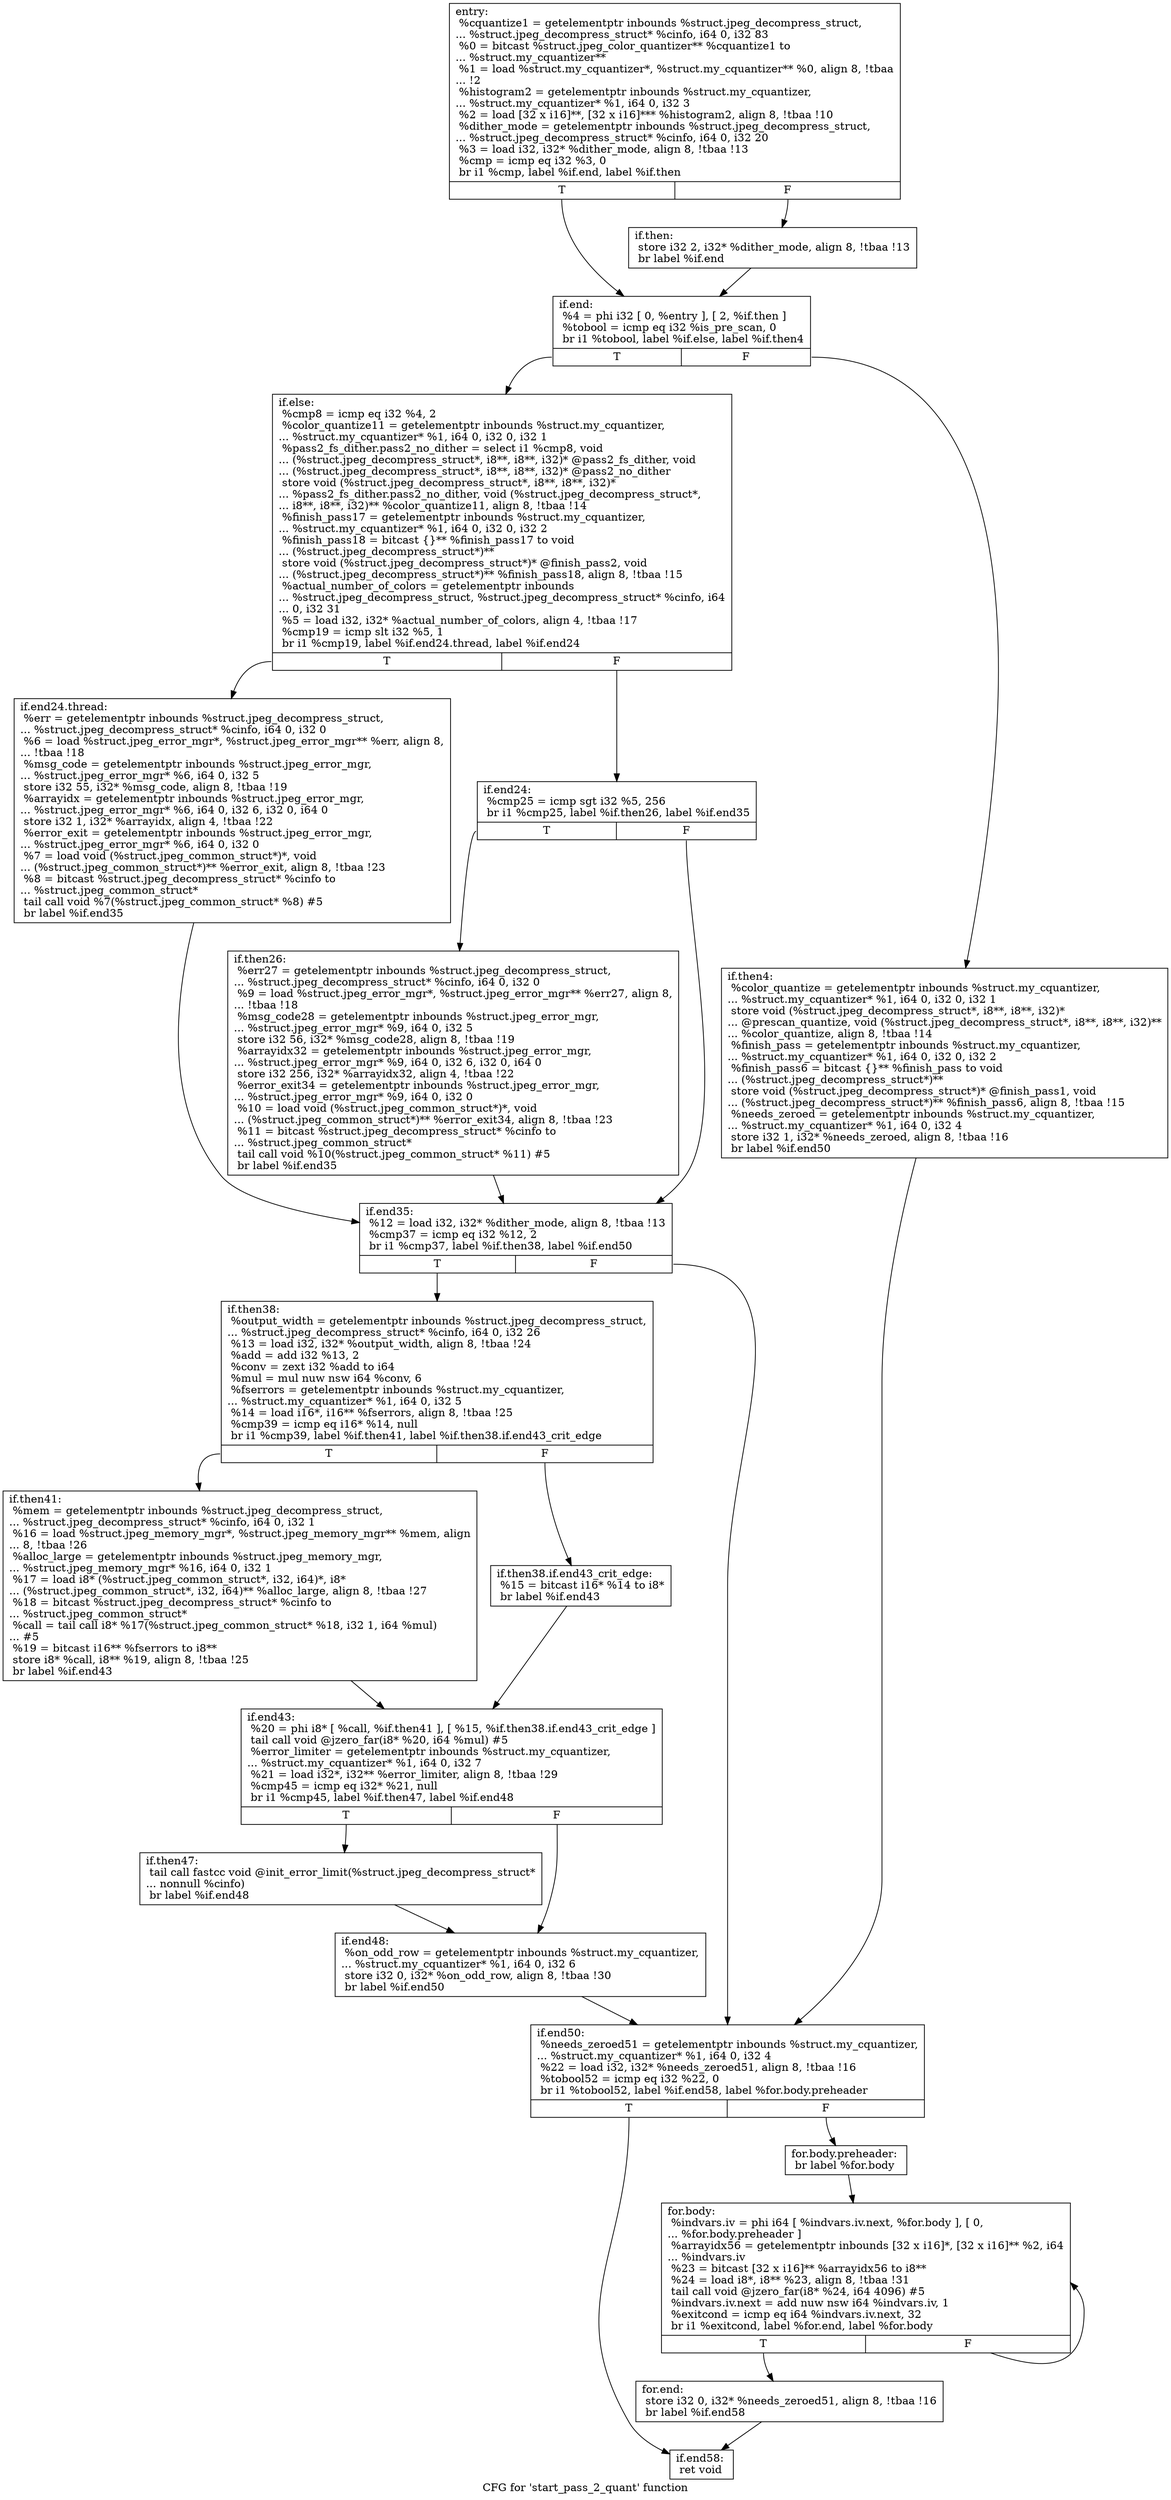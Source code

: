 digraph "CFG for 'start_pass_2_quant' function" {
	label="CFG for 'start_pass_2_quant' function";

	Node0x6267c80 [shape=record,label="{entry:\l  %cquantize1 = getelementptr inbounds %struct.jpeg_decompress_struct,\l... %struct.jpeg_decompress_struct* %cinfo, i64 0, i32 83\l  %0 = bitcast %struct.jpeg_color_quantizer** %cquantize1 to\l... %struct.my_cquantizer**\l  %1 = load %struct.my_cquantizer*, %struct.my_cquantizer** %0, align 8, !tbaa\l... !2\l  %histogram2 = getelementptr inbounds %struct.my_cquantizer,\l... %struct.my_cquantizer* %1, i64 0, i32 3\l  %2 = load [32 x i16]**, [32 x i16]*** %histogram2, align 8, !tbaa !10\l  %dither_mode = getelementptr inbounds %struct.jpeg_decompress_struct,\l... %struct.jpeg_decompress_struct* %cinfo, i64 0, i32 20\l  %3 = load i32, i32* %dither_mode, align 8, !tbaa !13\l  %cmp = icmp eq i32 %3, 0\l  br i1 %cmp, label %if.end, label %if.then\l|{<s0>T|<s1>F}}"];
	Node0x6267c80:s0 -> Node0x62686b0;
	Node0x6267c80:s1 -> Node0x6268760;
	Node0x6268760 [shape=record,label="{if.then:                                          \l  store i32 2, i32* %dither_mode, align 8, !tbaa !13\l  br label %if.end\l}"];
	Node0x6268760 -> Node0x62686b0;
	Node0x62686b0 [shape=record,label="{if.end:                                           \l  %4 = phi i32 [ 0, %entry ], [ 2, %if.then ]\l  %tobool = icmp eq i32 %is_pre_scan, 0\l  br i1 %tobool, label %if.else, label %if.then4\l|{<s0>T|<s1>F}}"];
	Node0x62686b0:s0 -> Node0x6268a80;
	Node0x62686b0:s1 -> Node0x6268b50;
	Node0x6268b50 [shape=record,label="{if.then4:                                         \l  %color_quantize = getelementptr inbounds %struct.my_cquantizer,\l... %struct.my_cquantizer* %1, i64 0, i32 0, i32 1\l  store void (%struct.jpeg_decompress_struct*, i8**, i8**, i32)*\l... @prescan_quantize, void (%struct.jpeg_decompress_struct*, i8**, i8**, i32)**\l... %color_quantize, align 8, !tbaa !14\l  %finish_pass = getelementptr inbounds %struct.my_cquantizer,\l... %struct.my_cquantizer* %1, i64 0, i32 0, i32 2\l  %finish_pass6 = bitcast \{\}** %finish_pass to void\l... (%struct.jpeg_decompress_struct*)**\l  store void (%struct.jpeg_decompress_struct*)* @finish_pass1, void\l... (%struct.jpeg_decompress_struct*)** %finish_pass6, align 8, !tbaa !15\l  %needs_zeroed = getelementptr inbounds %struct.my_cquantizer,\l... %struct.my_cquantizer* %1, i64 0, i32 4\l  store i32 1, i32* %needs_zeroed, align 8, !tbaa !16\l  br label %if.end50\l}"];
	Node0x6268b50 -> Node0x6269d90;
	Node0x6268a80 [shape=record,label="{if.else:                                          \l  %cmp8 = icmp eq i32 %4, 2\l  %color_quantize11 = getelementptr inbounds %struct.my_cquantizer,\l... %struct.my_cquantizer* %1, i64 0, i32 0, i32 1\l  %pass2_fs_dither.pass2_no_dither = select i1 %cmp8, void\l... (%struct.jpeg_decompress_struct*, i8**, i8**, i32)* @pass2_fs_dither, void\l... (%struct.jpeg_decompress_struct*, i8**, i8**, i32)* @pass2_no_dither\l  store void (%struct.jpeg_decompress_struct*, i8**, i8**, i32)*\l... %pass2_fs_dither.pass2_no_dither, void (%struct.jpeg_decompress_struct*,\l... i8**, i8**, i32)** %color_quantize11, align 8, !tbaa !14\l  %finish_pass17 = getelementptr inbounds %struct.my_cquantizer,\l... %struct.my_cquantizer* %1, i64 0, i32 0, i32 2\l  %finish_pass18 = bitcast \{\}** %finish_pass17 to void\l... (%struct.jpeg_decompress_struct*)**\l  store void (%struct.jpeg_decompress_struct*)* @finish_pass2, void\l... (%struct.jpeg_decompress_struct*)** %finish_pass18, align 8, !tbaa !15\l  %actual_number_of_colors = getelementptr inbounds\l... %struct.jpeg_decompress_struct, %struct.jpeg_decompress_struct* %cinfo, i64\l... 0, i32 31\l  %5 = load i32, i32* %actual_number_of_colors, align 4, !tbaa !17\l  %cmp19 = icmp slt i32 %5, 1\l  br i1 %cmp19, label %if.end24.thread, label %if.end24\l|{<s0>T|<s1>F}}"];
	Node0x6268a80:s0 -> Node0x625ac50;
	Node0x6268a80:s1 -> Node0x6268de0;
	Node0x625ac50 [shape=record,label="{if.end24.thread:                                  \l  %err = getelementptr inbounds %struct.jpeg_decompress_struct,\l... %struct.jpeg_decompress_struct* %cinfo, i64 0, i32 0\l  %6 = load %struct.jpeg_error_mgr*, %struct.jpeg_error_mgr** %err, align 8,\l... !tbaa !18\l  %msg_code = getelementptr inbounds %struct.jpeg_error_mgr,\l... %struct.jpeg_error_mgr* %6, i64 0, i32 5\l  store i32 55, i32* %msg_code, align 8, !tbaa !19\l  %arrayidx = getelementptr inbounds %struct.jpeg_error_mgr,\l... %struct.jpeg_error_mgr* %6, i64 0, i32 6, i32 0, i64 0\l  store i32 1, i32* %arrayidx, align 4, !tbaa !22\l  %error_exit = getelementptr inbounds %struct.jpeg_error_mgr,\l... %struct.jpeg_error_mgr* %6, i64 0, i32 0\l  %7 = load void (%struct.jpeg_common_struct*)*, void\l... (%struct.jpeg_common_struct*)** %error_exit, align 8, !tbaa !23\l  %8 = bitcast %struct.jpeg_decompress_struct* %cinfo to\l... %struct.jpeg_common_struct*\l  tail call void %7(%struct.jpeg_common_struct* %8) #5\l  br label %if.end35\l}"];
	Node0x625ac50 -> Node0x626a090;
	Node0x6268de0 [shape=record,label="{if.end24:                                         \l  %cmp25 = icmp sgt i32 %5, 256\l  br i1 %cmp25, label %if.then26, label %if.end35\l|{<s0>T|<s1>F}}"];
	Node0x6268de0:s0 -> Node0x626db40;
	Node0x6268de0:s1 -> Node0x626a090;
	Node0x626db40 [shape=record,label="{if.then26:                                        \l  %err27 = getelementptr inbounds %struct.jpeg_decompress_struct,\l... %struct.jpeg_decompress_struct* %cinfo, i64 0, i32 0\l  %9 = load %struct.jpeg_error_mgr*, %struct.jpeg_error_mgr** %err27, align 8,\l... !tbaa !18\l  %msg_code28 = getelementptr inbounds %struct.jpeg_error_mgr,\l... %struct.jpeg_error_mgr* %9, i64 0, i32 5\l  store i32 56, i32* %msg_code28, align 8, !tbaa !19\l  %arrayidx32 = getelementptr inbounds %struct.jpeg_error_mgr,\l... %struct.jpeg_error_mgr* %9, i64 0, i32 6, i32 0, i64 0\l  store i32 256, i32* %arrayidx32, align 4, !tbaa !22\l  %error_exit34 = getelementptr inbounds %struct.jpeg_error_mgr,\l... %struct.jpeg_error_mgr* %9, i64 0, i32 0\l  %10 = load void (%struct.jpeg_common_struct*)*, void\l... (%struct.jpeg_common_struct*)** %error_exit34, align 8, !tbaa !23\l  %11 = bitcast %struct.jpeg_decompress_struct* %cinfo to\l... %struct.jpeg_common_struct*\l  tail call void %10(%struct.jpeg_common_struct* %11) #5\l  br label %if.end35\l}"];
	Node0x626db40 -> Node0x626a090;
	Node0x626a090 [shape=record,label="{if.end35:                                         \l  %12 = load i32, i32* %dither_mode, align 8, !tbaa !13\l  %cmp37 = icmp eq i32 %12, 2\l  br i1 %cmp37, label %if.then38, label %if.end50\l|{<s0>T|<s1>F}}"];
	Node0x626a090:s0 -> Node0x626e370;
	Node0x626a090:s1 -> Node0x6269d90;
	Node0x626e370 [shape=record,label="{if.then38:                                        \l  %output_width = getelementptr inbounds %struct.jpeg_decompress_struct,\l... %struct.jpeg_decompress_struct* %cinfo, i64 0, i32 26\l  %13 = load i32, i32* %output_width, align 8, !tbaa !24\l  %add = add i32 %13, 2\l  %conv = zext i32 %add to i64\l  %mul = mul nuw nsw i64 %conv, 6\l  %fserrors = getelementptr inbounds %struct.my_cquantizer,\l... %struct.my_cquantizer* %1, i64 0, i32 5\l  %14 = load i16*, i16** %fserrors, align 8, !tbaa !25\l  %cmp39 = icmp eq i16* %14, null\l  br i1 %cmp39, label %if.then41, label %if.then38.if.end43_crit_edge\l|{<s0>T|<s1>F}}"];
	Node0x626e370:s0 -> Node0x626ef50;
	Node0x626e370:s1 -> Node0x626f060;
	Node0x626f060 [shape=record,label="{if.then38.if.end43_crit_edge:                     \l  %15 = bitcast i16* %14 to i8*\l  br label %if.end43\l}"];
	Node0x626f060 -> Node0x626f210;
	Node0x626ef50 [shape=record,label="{if.then41:                                        \l  %mem = getelementptr inbounds %struct.jpeg_decompress_struct,\l... %struct.jpeg_decompress_struct* %cinfo, i64 0, i32 1\l  %16 = load %struct.jpeg_memory_mgr*, %struct.jpeg_memory_mgr** %mem, align\l... 8, !tbaa !26\l  %alloc_large = getelementptr inbounds %struct.jpeg_memory_mgr,\l... %struct.jpeg_memory_mgr* %16, i64 0, i32 1\l  %17 = load i8* (%struct.jpeg_common_struct*, i32, i64)*, i8*\l... (%struct.jpeg_common_struct*, i32, i64)** %alloc_large, align 8, !tbaa !27\l  %18 = bitcast %struct.jpeg_decompress_struct* %cinfo to\l... %struct.jpeg_common_struct*\l  %call = tail call i8* %17(%struct.jpeg_common_struct* %18, i32 1, i64 %mul)\l... #5\l  %19 = bitcast i16** %fserrors to i8**\l  store i8* %call, i8** %19, align 8, !tbaa !25\l  br label %if.end43\l}"];
	Node0x626ef50 -> Node0x626f210;
	Node0x626f210 [shape=record,label="{if.end43:                                         \l  %20 = phi i8* [ %call, %if.then41 ], [ %15, %if.then38.if.end43_crit_edge ]\l  tail call void @jzero_far(i8* %20, i64 %mul) #5\l  %error_limiter = getelementptr inbounds %struct.my_cquantizer,\l... %struct.my_cquantizer* %1, i64 0, i32 7\l  %21 = load i32*, i32** %error_limiter, align 8, !tbaa !29\l  %cmp45 = icmp eq i32* %21, null\l  br i1 %cmp45, label %if.then47, label %if.end48\l|{<s0>T|<s1>F}}"];
	Node0x626f210:s0 -> Node0x6270aa0;
	Node0x626f210:s1 -> Node0x6270b80;
	Node0x6270aa0 [shape=record,label="{if.then47:                                        \l  tail call fastcc void @init_error_limit(%struct.jpeg_decompress_struct*\l... nonnull %cinfo)\l  br label %if.end48\l}"];
	Node0x6270aa0 -> Node0x6270b80;
	Node0x6270b80 [shape=record,label="{if.end48:                                         \l  %on_odd_row = getelementptr inbounds %struct.my_cquantizer,\l... %struct.my_cquantizer* %1, i64 0, i32 6\l  store i32 0, i32* %on_odd_row, align 8, !tbaa !30\l  br label %if.end50\l}"];
	Node0x6270b80 -> Node0x6269d90;
	Node0x6269d90 [shape=record,label="{if.end50:                                         \l  %needs_zeroed51 = getelementptr inbounds %struct.my_cquantizer,\l... %struct.my_cquantizer* %1, i64 0, i32 4\l  %22 = load i32, i32* %needs_zeroed51, align 8, !tbaa !16\l  %tobool52 = icmp eq i32 %22, 0\l  br i1 %tobool52, label %if.end58, label %for.body.preheader\l|{<s0>T|<s1>F}}"];
	Node0x6269d90:s0 -> Node0x62711b0;
	Node0x6269d90:s1 -> Node0x62712c0;
	Node0x62712c0 [shape=record,label="{for.body.preheader:                               \l  br label %for.body\l}"];
	Node0x62712c0 -> Node0x6271430;
	Node0x6271430 [shape=record,label="{for.body:                                         \l  %indvars.iv = phi i64 [ %indvars.iv.next, %for.body ], [ 0,\l... %for.body.preheader ]\l  %arrayidx56 = getelementptr inbounds [32 x i16]*, [32 x i16]** %2, i64\l... %indvars.iv\l  %23 = bitcast [32 x i16]** %arrayidx56 to i8**\l  %24 = load i8*, i8** %23, align 8, !tbaa !31\l  tail call void @jzero_far(i8* %24, i64 4096) #5\l  %indvars.iv.next = add nuw nsw i64 %indvars.iv, 1\l  %exitcond = icmp eq i64 %indvars.iv.next, 32\l  br i1 %exitcond, label %for.end, label %for.body\l|{<s0>T|<s1>F}}"];
	Node0x6271430:s0 -> Node0x6272020;
	Node0x6271430:s1 -> Node0x6271430;
	Node0x6272020 [shape=record,label="{for.end:                                          \l  store i32 0, i32* %needs_zeroed51, align 8, !tbaa !16\l  br label %if.end58\l}"];
	Node0x6272020 -> Node0x62711b0;
	Node0x62711b0 [shape=record,label="{if.end58:                                         \l  ret void\l}"];
}
